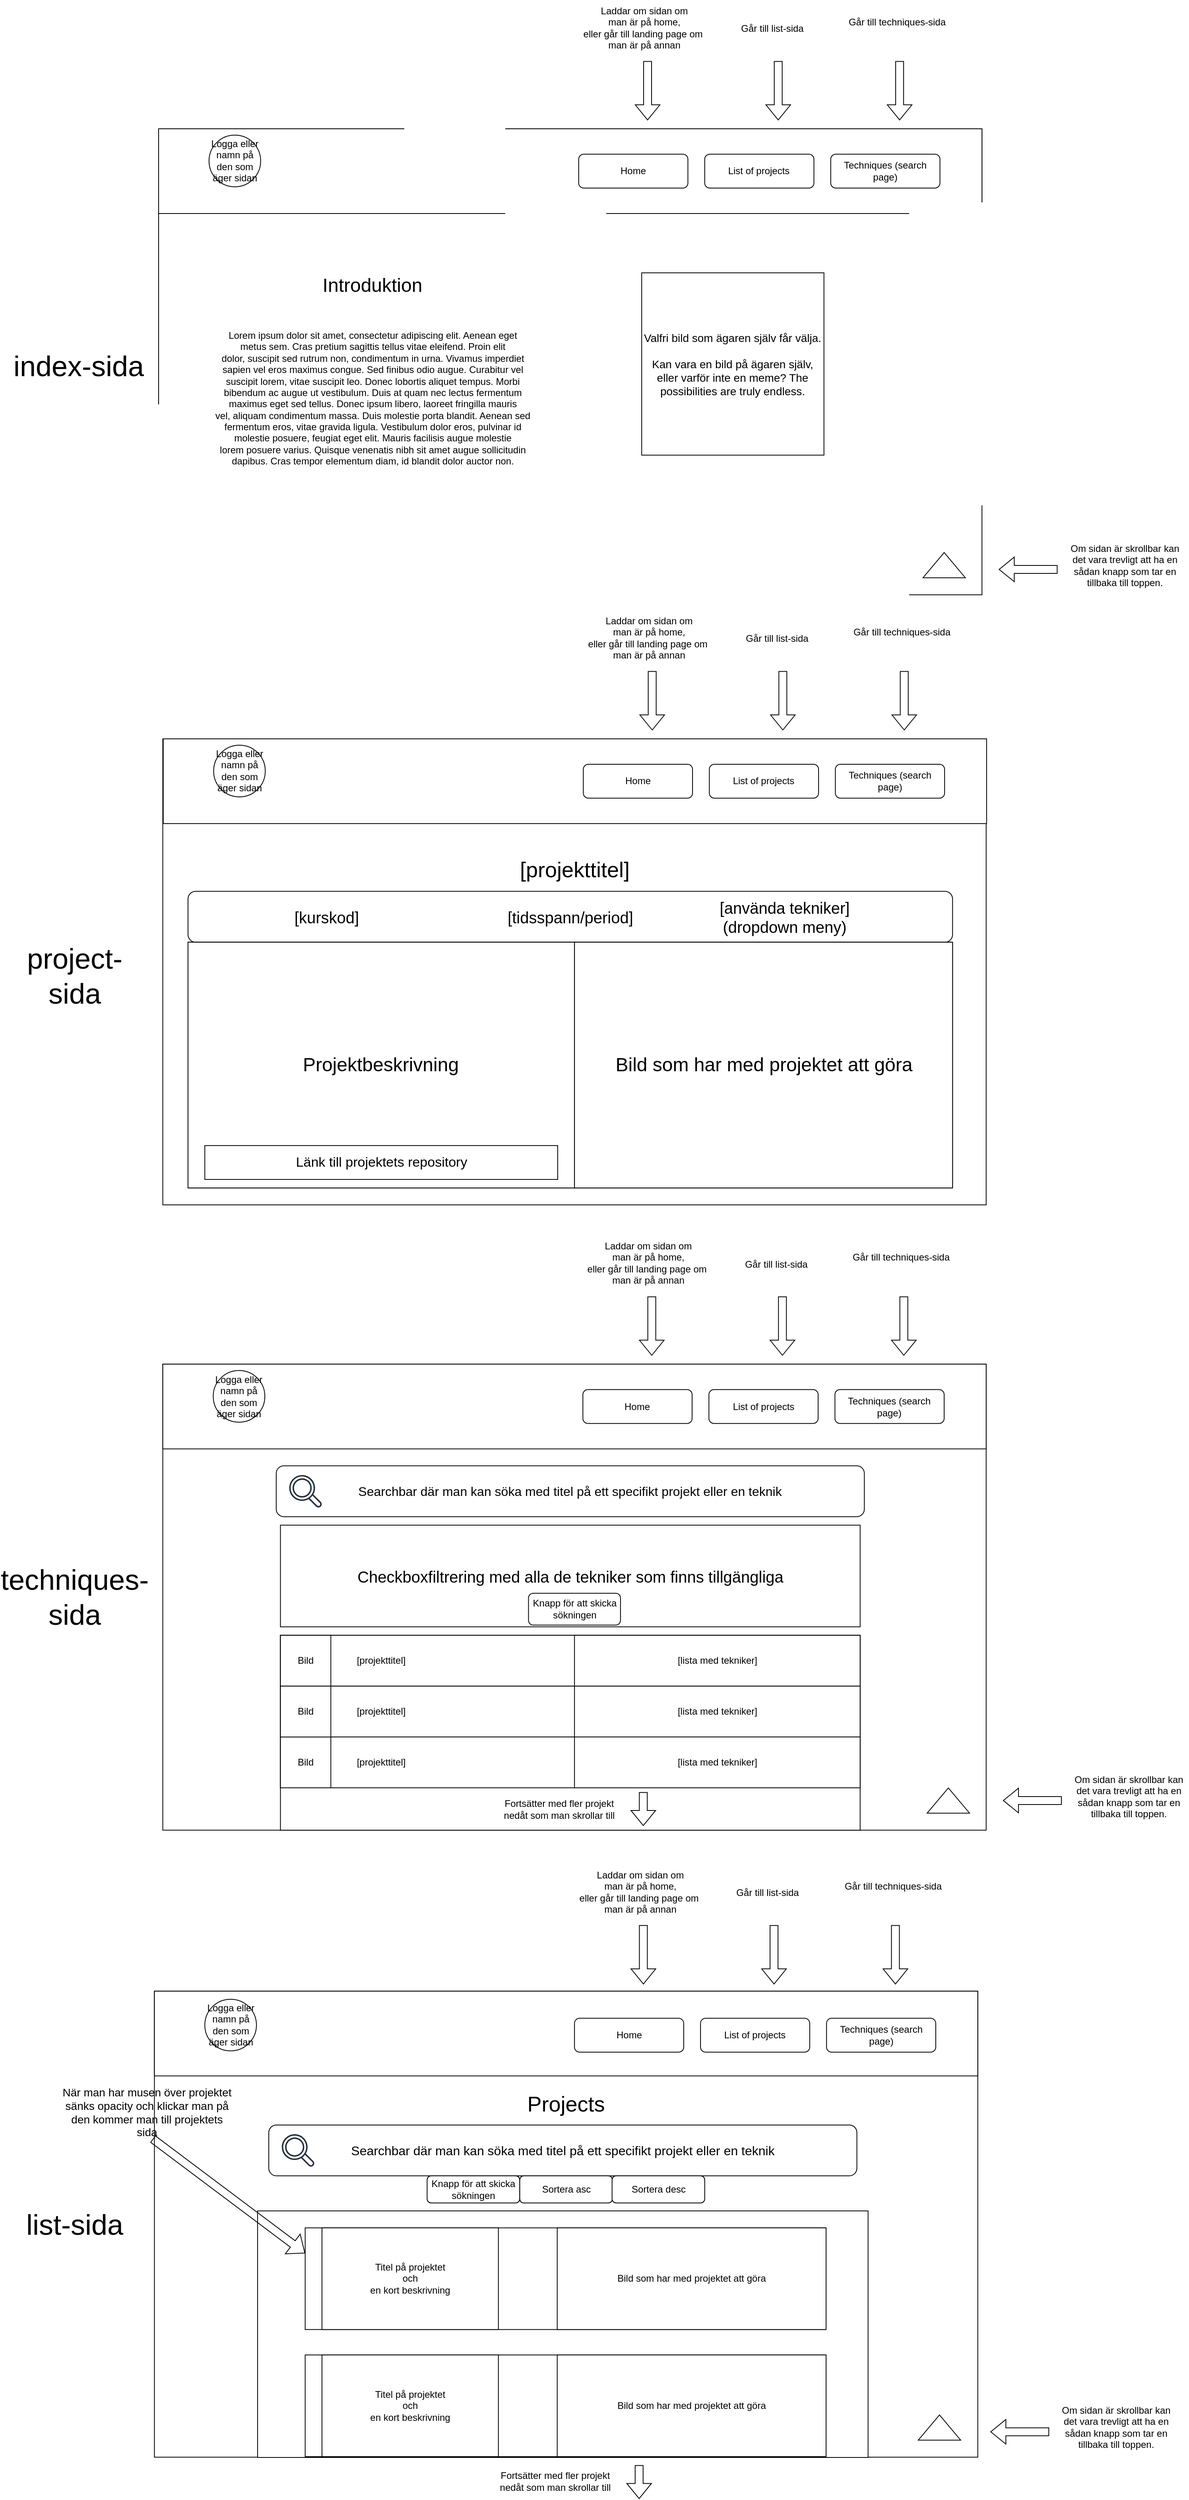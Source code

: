 <mxfile version="24.7.16">
  <diagram name="Page-1" id="DHIb__rGCyh5pIyczJd2">
    <mxGraphModel dx="2489" dy="3115" grid="1" gridSize="10" guides="1" tooltips="1" connect="1" arrows="1" fold="1" page="1" pageScale="1" pageWidth="850" pageHeight="1100" math="0" shadow="0">
      <root>
        <mxCell id="0" />
        <mxCell id="1" parent="0" />
        <mxCell id="EgoCZieQffJH5tm5p6gV-5" value="" style="rounded=0;whiteSpace=wrap;html=1;container=0;" parent="1" vertex="1">
          <mxGeometry x="15.496" y="-1318.059" width="1035.603" height="585.972" as="geometry" />
        </mxCell>
        <mxCell id="EgoCZieQffJH5tm5p6gV-6" value="" style="rounded=0;whiteSpace=wrap;html=1;container=0;" parent="1" vertex="1">
          <mxGeometry x="15.496" y="-1318.059" width="1035.603" height="106.54" as="geometry" />
        </mxCell>
        <mxCell id="EgoCZieQffJH5tm5p6gV-7" value="&lt;div&gt;Logga eller namn på den som äger sidan&lt;/div&gt;" style="ellipse;whiteSpace=wrap;html=1;aspect=fixed;container=0;" parent="1" vertex="1">
          <mxGeometry x="78.901" y="-1310.068" width="64.949" height="64.949" as="geometry" />
        </mxCell>
        <mxCell id="EgoCZieQffJH5tm5p6gV-8" value="Home" style="rounded=1;whiteSpace=wrap;html=1;container=0;" parent="1" vertex="1">
          <mxGeometry x="543.865" y="-1286.096" width="137.376" height="42.616" as="geometry" />
        </mxCell>
        <mxCell id="EgoCZieQffJH5tm5p6gV-9" value="List of projects" style="rounded=1;whiteSpace=wrap;html=1;container=0;" parent="1" vertex="1">
          <mxGeometry x="702.376" y="-1286.096" width="137.376" height="42.616" as="geometry" />
        </mxCell>
        <mxCell id="EgoCZieQffJH5tm5p6gV-10" value="&lt;div&gt;Techniques (search page)&lt;/div&gt;" style="rounded=1;whiteSpace=wrap;html=1;container=0;" parent="1" vertex="1">
          <mxGeometry x="860.887" y="-1286.096" width="137.376" height="42.616" as="geometry" />
        </mxCell>
        <mxCell id="EgoCZieQffJH5tm5p6gV-11" value="" style="shape=flexArrow;endArrow=classic;html=1;rounded=0;" parent="1" edge="1">
          <mxGeometry width="50" height="50" relative="1" as="geometry">
            <mxPoint x="630.518" y="-1403.291" as="sourcePoint" />
            <mxPoint x="630.518" y="-1328.713" as="targetPoint" />
          </mxGeometry>
        </mxCell>
        <mxCell id="EgoCZieQffJH5tm5p6gV-12" value="&lt;div&gt;Laddar om sidan om&lt;/div&gt;&lt;div&gt;man är på home,&lt;/div&gt;&lt;div&gt;eller går till landing page om&amp;nbsp;&lt;/div&gt;&lt;div&gt;man är på annan&lt;br&gt;&lt;/div&gt;" style="text;html=1;align=center;verticalAlign=middle;resizable=0;points=[];autosize=1;strokeColor=none;fillColor=none;container=0;" parent="1" vertex="1">
          <mxGeometry x="535.94" y="-1480" width="180" height="70" as="geometry" />
        </mxCell>
        <mxCell id="EgoCZieQffJH5tm5p6gV-13" value="" style="shape=flexArrow;endArrow=classic;html=1;rounded=0;" parent="1" edge="1">
          <mxGeometry width="50" height="50" relative="1" as="geometry">
            <mxPoint x="794.84" y="-1403.291" as="sourcePoint" />
            <mxPoint x="794.84" y="-1328.713" as="targetPoint" />
          </mxGeometry>
        </mxCell>
        <mxCell id="EgoCZieQffJH5tm5p6gV-14" value="" style="shape=flexArrow;endArrow=classic;html=1;rounded=0;" parent="1" edge="1">
          <mxGeometry width="50" height="50" relative="1" as="geometry">
            <mxPoint x="947.539" y="-1403.291" as="sourcePoint" />
            <mxPoint x="947.539" y="-1328.713" as="targetPoint" />
          </mxGeometry>
        </mxCell>
        <mxCell id="EgoCZieQffJH5tm5p6gV-15" value="Går till list-sida" style="text;html=1;align=center;verticalAlign=middle;resizable=0;points=[];autosize=1;strokeColor=none;fillColor=none;container=0;" parent="1" vertex="1">
          <mxGeometry x="736.72" y="-1458.692" width="100" height="30" as="geometry" />
        </mxCell>
        <mxCell id="EgoCZieQffJH5tm5p6gV-16" value="&lt;div&gt;Går till techniques-sida&lt;/div&gt;" style="text;html=1;align=center;verticalAlign=middle;resizable=0;points=[];autosize=1;strokeColor=none;fillColor=none;container=0;" parent="1" vertex="1">
          <mxGeometry x="868.812" y="-1467.215" width="150" height="30" as="geometry" />
        </mxCell>
        <mxCell id="EgoCZieQffJH5tm5p6gV-17" value="&lt;font style=&quot;font-size: 24px;&quot;&gt;Introduktion&lt;/font&gt;" style="text;html=1;align=center;verticalAlign=middle;whiteSpace=wrap;rounded=0;container=0;" parent="1" vertex="1">
          <mxGeometry x="253.262" y="-1136.94" width="63.404" height="31.962" as="geometry" />
        </mxCell>
        <mxCell id="EgoCZieQffJH5tm5p6gV-18" value="Lorem ipsum dolor sit amet, consectetur adipiscing elit. Aenean eget &lt;br/&gt;metus sem. Cras pretium sagittis tellus vitae eleifend. Proin elit &lt;br/&gt;dolor, suscipit sed rutrum non, condimentum in urna. Vivamus imperdiet &lt;br/&gt;sapien vel eros maximus congue. Sed finibus odio augue. Curabitur vel &lt;br/&gt;suscipit lorem, vitae suscipit leo. Donec lobortis aliquet tempus. Morbi&lt;br/&gt; bibendum ac augue ut vestibulum. Duis at quam nec lectus fermentum &lt;br/&gt;maximus eget sed tellus. Donec ipsum libero, laoreet fringilla mauris &lt;br/&gt;vel, aliquam condimentum massa. Duis molestie porta blandit. Aenean sed &lt;br/&gt;fermentum eros, vitae gravida ligula. Vestibulum dolor eros, pulvinar id&lt;br/&gt; molestie posuere, feugiat eget elit. Mauris facilisis augue molestie &lt;br/&gt;lorem posuere varius. Quisque venenatis nibh sit amet augue sollicitudin&lt;br/&gt; dapibus. Cras tempor elementum diam, id blandit dolor auctor non.&lt;div&gt;&lt;br/&gt;&lt;/div&gt;" style="text;html=1;align=center;verticalAlign=middle;whiteSpace=wrap;rounded=0;container=0;" parent="1" vertex="1">
          <mxGeometry x="78.901" y="-1083.67" width="412.128" height="223.735" as="geometry" />
        </mxCell>
        <mxCell id="EgoCZieQffJH5tm5p6gV-19" value="&lt;div style=&quot;font-size: 14px;&quot;&gt;&lt;font style=&quot;font-size: 14px;&quot;&gt;Valfri bild som ägaren själv får välja.&lt;/font&gt;&lt;/div&gt;&lt;div style=&quot;font-size: 14px;&quot;&gt;&lt;font style=&quot;font-size: 14px;&quot;&gt;&lt;br&gt;&lt;/font&gt;&lt;/div&gt;&lt;div style=&quot;font-size: 14px;&quot;&gt;&lt;font style=&quot;font-size: 14px;&quot;&gt;Kan vara en bild på ägaren själv, eller varför inte en meme? The possibilities are truly endless.&lt;/font&gt;&lt;br&gt;&lt;/div&gt;" style="whiteSpace=wrap;html=1;aspect=fixed;container=0;" parent="1" vertex="1">
          <mxGeometry x="623.121" y="-1136.94" width="229.231" height="229.231" as="geometry" />
        </mxCell>
        <mxCell id="EgoCZieQffJH5tm5p6gV-20" value="" style="triangle;whiteSpace=wrap;html=1;rotation=-90;container=0;" parent="1" vertex="1">
          <mxGeometry x="987.695" y="-796.01" width="31.702" height="53.27" as="geometry" />
        </mxCell>
        <mxCell id="EgoCZieQffJH5tm5p6gV-21" value="" style="shape=flexArrow;endArrow=classic;html=1;rounded=0;" parent="1" edge="1">
          <mxGeometry width="50" height="50" relative="1" as="geometry">
            <mxPoint x="1146.206" y="-764.048" as="sourcePoint" />
            <mxPoint x="1072.234" y="-764.048" as="targetPoint" />
          </mxGeometry>
        </mxCell>
        <mxCell id="EgoCZieQffJH5tm5p6gV-22" value="Om sidan är skrollbar kan det vara trevligt att ha en sådan knapp som tar en tillbaka till toppen." style="text;html=1;align=center;verticalAlign=middle;whiteSpace=wrap;rounded=0;container=0;" parent="1" vertex="1">
          <mxGeometry x="1156.773" y="-811.991" width="147.943" height="85.232" as="geometry" />
        </mxCell>
        <mxCell id="EgoCZieQffJH5tm5p6gV-23" value="&lt;font style=&quot;font-size: 36px;&quot;&gt;index-sida&lt;/font&gt;" style="text;html=1;align=center;verticalAlign=middle;whiteSpace=wrap;rounded=0;container=0;" parent="1" vertex="1">
          <mxGeometry x="-174.716" y="-1115.632" width="179.645" height="191.773" as="geometry" />
        </mxCell>
        <mxCell id="cA6nBeI0fnDgjveefP_F-7" value="" style="rounded=0;whiteSpace=wrap;html=1;container=0;" parent="1" vertex="1">
          <mxGeometry x="10.213" y="1023.701" width="1035.603" height="585.972" as="geometry" />
        </mxCell>
        <mxCell id="cA6nBeI0fnDgjveefP_F-17" value="" style="triangle;whiteSpace=wrap;html=1;rotation=-90;container=0;" parent="1" vertex="1">
          <mxGeometry x="981.821" y="1545.749" width="31.702" height="53.27" as="geometry" />
        </mxCell>
        <mxCell id="SrhYbJV4LX6s9B67UxRS-6" value="&lt;font style=&quot;font-size: 36px;&quot;&gt;list-sida&lt;/font&gt;" style="text;html=1;align=center;verticalAlign=middle;whiteSpace=wrap;rounded=0;container=0;" parent="1" vertex="1">
          <mxGeometry x="-180" y="1220.8" width="179.645" height="191.773" as="geometry" />
        </mxCell>
        <mxCell id="SrhYbJV4LX6s9B67UxRS-7" value="" style="rounded=0;whiteSpace=wrap;html=1;container=0;" parent="1" vertex="1">
          <mxGeometry x="140" y="1300" width="767.85" height="310" as="geometry" />
        </mxCell>
        <mxCell id="SrhYbJV4LX6s9B67UxRS-8" value="&lt;font style=&quot;font-size: 27px;&quot;&gt;Projects&lt;/font&gt;" style="text;html=1;align=center;verticalAlign=middle;whiteSpace=wrap;rounded=0;container=0;" parent="1" vertex="1">
          <mxGeometry x="454.043" y="1149.997" width="147.943" height="31.962" as="geometry" />
        </mxCell>
        <mxCell id="SrhYbJV4LX6s9B67UxRS-9" value="" style="rounded=0;whiteSpace=wrap;html=1;container=0;" parent="1" vertex="1">
          <mxGeometry x="199.836" y="1321.304" width="655.177" height="127.849" as="geometry" />
        </mxCell>
        <mxCell id="SrhYbJV4LX6s9B67UxRS-11" value="&lt;div&gt;Titel på projektet&lt;/div&gt;&lt;div&gt;och&lt;/div&gt;&lt;div&gt;en kort beskrivning&lt;br&gt;&lt;/div&gt;" style="rounded=0;whiteSpace=wrap;html=1;container=0;" parent="1" vertex="1">
          <mxGeometry x="220.97" y="1321.304" width="221.915" height="127.849" as="geometry" />
        </mxCell>
        <mxCell id="SrhYbJV4LX6s9B67UxRS-12" value="Bild som har med projektet att göra" style="rounded=0;whiteSpace=wrap;html=1;container=0;" parent="1" vertex="1">
          <mxGeometry x="516.857" y="1321.304" width="338.156" height="127.849" as="geometry" />
        </mxCell>
        <mxCell id="SrhYbJV4LX6s9B67UxRS-13" value="" style="rounded=0;whiteSpace=wrap;html=1;container=0;" parent="1" vertex="1">
          <mxGeometry x="199.836" y="1481.114" width="655.177" height="127.849" as="geometry" />
        </mxCell>
        <mxCell id="SrhYbJV4LX6s9B67UxRS-14" value="&lt;div&gt;Titel på projektet&lt;/div&gt;&lt;div&gt;och&lt;/div&gt;&lt;div&gt;en kort beskrivning&lt;br&gt;&lt;/div&gt;" style="rounded=0;whiteSpace=wrap;html=1;container=0;" parent="1" vertex="1">
          <mxGeometry x="220.97" y="1481.114" width="221.915" height="127.849" as="geometry" />
        </mxCell>
        <mxCell id="SrhYbJV4LX6s9B67UxRS-15" value="Bild som har med projektet att göra" style="rounded=0;whiteSpace=wrap;html=1;container=0;" parent="1" vertex="1">
          <mxGeometry x="516.857" y="1481.114" width="338.156" height="127.849" as="geometry" />
        </mxCell>
        <mxCell id="SrhYbJV4LX6s9B67UxRS-16" value="Fortsätter med fler projekt nedåt som man skrollar till" style="text;html=1;align=center;verticalAlign=middle;whiteSpace=wrap;rounded=0;container=0;" parent="1" vertex="1">
          <mxGeometry x="434.96" y="1624.95" width="158.51" height="30.38" as="geometry" />
        </mxCell>
        <mxCell id="SrhYbJV4LX6s9B67UxRS-17" value="" style="shape=flexArrow;endArrow=classic;html=1;rounded=0;exitX=-0.002;exitY=0.317;exitDx=0;exitDy=0;exitPerimeter=0;entryX=0;entryY=0.25;entryDx=0;entryDy=0;" parent="1" target="SrhYbJV4LX6s9B67UxRS-9" edge="1" source="cA6nBeI0fnDgjveefP_F-7">
          <mxGeometry width="50" height="50" relative="1" as="geometry">
            <mxPoint x="311.383" y="1188.21" as="sourcePoint" />
            <mxPoint x="237.411" y="1188.21" as="targetPoint" />
          </mxGeometry>
        </mxCell>
        <mxCell id="SrhYbJV4LX6s9B67UxRS-19" value="&lt;font style=&quot;font-size: 14px;&quot;&gt;När man har musen över projektet sänks opacity och klickar man på den kommer man till projektets sida&lt;/font&gt;" style="text;html=1;align=center;verticalAlign=middle;whiteSpace=wrap;rounded=0;container=0;" parent="1" vertex="1">
          <mxGeometry x="-109.999" y="1159.999" width="221.915" height="31.962" as="geometry" />
        </mxCell>
        <mxCell id="SrhYbJV4LX6s9B67UxRS-20" value="" style="shape=flexArrow;endArrow=classic;html=1;rounded=0;" parent="1" edge="1">
          <mxGeometry width="50" height="50" relative="1" as="geometry">
            <mxPoint x="619.888" y="1619.62" as="sourcePoint" />
            <mxPoint x="619.888" y="1662.236" as="targetPoint" />
          </mxGeometry>
        </mxCell>
        <mxCell id="SrhYbJV4LX6s9B67UxRS-57" value="" style="shape=flexArrow;endArrow=classic;html=1;rounded=0;" parent="1" edge="1">
          <mxGeometry width="50" height="50" relative="1" as="geometry">
            <mxPoint x="1135.638" y="1577.711" as="sourcePoint" />
            <mxPoint x="1061.667" y="1577.711" as="targetPoint" />
          </mxGeometry>
        </mxCell>
        <mxCell id="SrhYbJV4LX6s9B67UxRS-58" value="Om sidan är skrollbar kan det vara trevligt att ha en sådan knapp som tar en tillbaka till toppen." style="text;html=1;align=center;verticalAlign=middle;whiteSpace=wrap;rounded=0;container=0;" parent="1" vertex="1">
          <mxGeometry x="1146.206" y="1529.768" width="147.943" height="85.232" as="geometry" />
        </mxCell>
        <mxCell id="SrhYbJV4LX6s9B67UxRS-85" value="" style="rounded=0;whiteSpace=wrap;html=1;container=0;" parent="1" vertex="1">
          <mxGeometry x="10.213" y="1023.701" width="1035.603" height="106.54" as="geometry" />
        </mxCell>
        <mxCell id="SrhYbJV4LX6s9B67UxRS-86" value="&lt;div&gt;Logga eller namn på den som äger sidan&lt;/div&gt;" style="ellipse;whiteSpace=wrap;html=1;aspect=fixed;container=0;" parent="1" vertex="1">
          <mxGeometry x="73.617" y="1033.822" width="64.949" height="64.949" as="geometry" />
        </mxCell>
        <mxCell id="SrhYbJV4LX6s9B67UxRS-87" value="Home" style="rounded=1;whiteSpace=wrap;html=1;container=0;" parent="1" vertex="1">
          <mxGeometry x="538.582" y="1057.793" width="137.376" height="42.616" as="geometry" />
        </mxCell>
        <mxCell id="SrhYbJV4LX6s9B67UxRS-88" value="List of projects" style="rounded=1;whiteSpace=wrap;html=1;container=0;" parent="1" vertex="1">
          <mxGeometry x="697.092" y="1057.793" width="137.376" height="42.616" as="geometry" />
        </mxCell>
        <mxCell id="SrhYbJV4LX6s9B67UxRS-89" value="&lt;div&gt;Techniques (search page)&lt;/div&gt;" style="rounded=1;whiteSpace=wrap;html=1;container=0;" parent="1" vertex="1">
          <mxGeometry x="855.603" y="1057.793" width="137.376" height="42.616" as="geometry" />
        </mxCell>
        <mxCell id="SrhYbJV4LX6s9B67UxRS-90" value="" style="shape=flexArrow;endArrow=classic;html=1;rounded=0;" parent="1" edge="1">
          <mxGeometry width="50" height="50" relative="1" as="geometry">
            <mxPoint x="625.234" y="940.599" as="sourcePoint" />
            <mxPoint x="625.234" y="1015.177" as="targetPoint" />
          </mxGeometry>
        </mxCell>
        <mxCell id="SrhYbJV4LX6s9B67UxRS-91" value="&lt;div&gt;Laddar om sidan om&lt;/div&gt;&lt;div&gt;man är på home,&lt;/div&gt;&lt;div&gt;eller går till landing page om&amp;nbsp;&lt;/div&gt;&lt;div&gt;man är på annan&lt;br&gt;&lt;/div&gt;" style="text;html=1;align=center;verticalAlign=middle;resizable=0;points=[];autosize=1;strokeColor=none;fillColor=none;container=0;" parent="1" vertex="1">
          <mxGeometry x="530.656" y="863.89" width="180" height="70" as="geometry" />
        </mxCell>
        <mxCell id="SrhYbJV4LX6s9B67UxRS-92" value="" style="shape=flexArrow;endArrow=classic;html=1;rounded=0;" parent="1" edge="1">
          <mxGeometry width="50" height="50" relative="1" as="geometry">
            <mxPoint x="789.557" y="940.599" as="sourcePoint" />
            <mxPoint x="789.557" y="1015.177" as="targetPoint" />
          </mxGeometry>
        </mxCell>
        <mxCell id="SrhYbJV4LX6s9B67UxRS-93" value="" style="shape=flexArrow;endArrow=classic;html=1;rounded=0;" parent="1" edge="1">
          <mxGeometry width="50" height="50" relative="1" as="geometry">
            <mxPoint x="942.255" y="940.599" as="sourcePoint" />
            <mxPoint x="942.255" y="1015.177" as="targetPoint" />
          </mxGeometry>
        </mxCell>
        <mxCell id="SrhYbJV4LX6s9B67UxRS-94" value="Går till list-sida" style="text;html=1;align=center;verticalAlign=middle;resizable=0;points=[];autosize=1;strokeColor=none;fillColor=none;container=0;" parent="1" vertex="1">
          <mxGeometry x="731.436" y="885.198" width="100" height="30" as="geometry" />
        </mxCell>
        <mxCell id="SrhYbJV4LX6s9B67UxRS-95" value="&lt;div&gt;Går till techniques-sida&lt;/div&gt;" style="text;html=1;align=center;verticalAlign=middle;resizable=0;points=[];autosize=1;strokeColor=none;fillColor=none;container=0;" parent="1" vertex="1">
          <mxGeometry x="863.528" y="876.675" width="150" height="30" as="geometry" />
        </mxCell>
        <mxCell id="cA6nBeI0fnDgjveefP_F-42" value="" style="rounded=0;whiteSpace=wrap;html=1;container=0;" parent="1" vertex="1">
          <mxGeometry x="20.78" y="235.301" width="1035.603" height="585.972" as="geometry" />
        </mxCell>
        <mxCell id="cA6nBeI0fnDgjveefP_F-49" value="" style="triangle;whiteSpace=wrap;html=1;rotation=-90;container=0;" parent="1" vertex="1">
          <mxGeometry x="992.979" y="757.349" width="31.702" height="53.27" as="geometry" />
        </mxCell>
        <mxCell id="SrhYbJV4LX6s9B67UxRS-4" value="&lt;font style=&quot;font-size: 36px;&quot;&gt;techniques-sida&lt;/font&gt;" style="text;html=1;align=center;verticalAlign=middle;whiteSpace=wrap;rounded=0;container=0;" parent="1" vertex="1">
          <mxGeometry x="-180" y="432.401" width="179.645" height="191.773" as="geometry" />
        </mxCell>
        <mxCell id="SrhYbJV4LX6s9B67UxRS-33" value="&lt;font style=&quot;font-size: 16px;&quot;&gt;Searchbar där man kan söka med titel på ett specifikt projekt eller en teknik&lt;/font&gt;" style="rounded=1;whiteSpace=wrap;html=1;container=0;" parent="1" vertex="1">
          <mxGeometry x="163.44" y="363.15" width="739.716" height="63.924" as="geometry" />
        </mxCell>
        <mxCell id="SrhYbJV4LX6s9B67UxRS-34" value="" style="sketch=0;outlineConnect=0;fontColor=#232F3E;gradientColor=none;fillColor=#232F3D;strokeColor=none;dashed=0;verticalLabelPosition=bottom;verticalAlign=top;align=center;html=1;fontSize=12;fontStyle=0;aspect=fixed;pointerEvents=1;shape=mxgraph.aws4.magnifying_glass_2;container=0;" parent="1" vertex="1">
          <mxGeometry x="179.794" y="374.486" width="41.262" height="41.262" as="geometry" />
        </mxCell>
        <mxCell id="SrhYbJV4LX6s9B67UxRS-36" value="&lt;font style=&quot;font-size: 20px;&quot;&gt;Checkboxfiltrering med alla de tekniker som finns tillgängliga &lt;/font&gt;" style="rounded=0;whiteSpace=wrap;html=1;container=0;" parent="1" vertex="1">
          <mxGeometry x="168.723" y="437.728" width="729.149" height="127.849" as="geometry" />
        </mxCell>
        <mxCell id="SrhYbJV4LX6s9B67UxRS-37" value="" style="rounded=0;whiteSpace=wrap;html=1;container=0;" parent="1" vertex="1">
          <mxGeometry x="168.723" y="576.231" width="729.149" height="245.043" as="geometry" />
        </mxCell>
        <mxCell id="SrhYbJV4LX6s9B67UxRS-38" value="Fortsätter med fler projekt nedåt som man skrollar till" style="text;html=1;align=center;verticalAlign=middle;whiteSpace=wrap;rounded=0;container=0;" parent="1" vertex="1">
          <mxGeometry x="440.21" y="778.657" width="158.511" height="31.962" as="geometry" />
        </mxCell>
        <mxCell id="SrhYbJV4LX6s9B67UxRS-39" value="" style="shape=flexArrow;endArrow=classic;html=1;rounded=0;" parent="1" edge="1">
          <mxGeometry width="50" height="50" relative="1" as="geometry">
            <mxPoint x="625.139" y="773.33" as="sourcePoint" />
            <mxPoint x="625.139" y="815.947" as="targetPoint" />
          </mxGeometry>
        </mxCell>
        <mxCell id="SrhYbJV4LX6s9B67UxRS-40" value="" style="rounded=0;whiteSpace=wrap;html=1;container=0;" parent="1" vertex="1">
          <mxGeometry x="168.723" y="576.231" width="729.149" height="63.924" as="geometry" />
        </mxCell>
        <mxCell id="SrhYbJV4LX6s9B67UxRS-41" value="" style="rounded=0;whiteSpace=wrap;html=1;container=0;" parent="1" vertex="1">
          <mxGeometry x="168.723" y="640.155" width="729.149" height="63.924" as="geometry" />
        </mxCell>
        <mxCell id="SrhYbJV4LX6s9B67UxRS-42" value="" style="rounded=0;whiteSpace=wrap;html=1;container=0;" parent="1" vertex="1">
          <mxGeometry x="168.723" y="704.079" width="729.149" height="63.924" as="geometry" />
        </mxCell>
        <mxCell id="SrhYbJV4LX6s9B67UxRS-44" value="Bild" style="rounded=0;whiteSpace=wrap;html=1;container=0;" parent="1" vertex="1">
          <mxGeometry x="168.723" y="576.231" width="63.404" height="63.924" as="geometry" />
        </mxCell>
        <mxCell id="SrhYbJV4LX6s9B67UxRS-45" value="Bild" style="rounded=0;whiteSpace=wrap;html=1;container=0;" parent="1" vertex="1">
          <mxGeometry x="168.723" y="704.079" width="63.404" height="63.924" as="geometry" />
        </mxCell>
        <mxCell id="SrhYbJV4LX6s9B67UxRS-46" value="Bild" style="rounded=0;whiteSpace=wrap;html=1;container=0;" parent="1" vertex="1">
          <mxGeometry x="168.723" y="640.155" width="63.404" height="63.924" as="geometry" />
        </mxCell>
        <mxCell id="SrhYbJV4LX6s9B67UxRS-47" value="[projekttitel]" style="text;html=1;align=center;verticalAlign=middle;whiteSpace=wrap;rounded=0;container=0;" parent="1" vertex="1">
          <mxGeometry x="263.83" y="592.212" width="63.404" height="31.962" as="geometry" />
        </mxCell>
        <mxCell id="SrhYbJV4LX6s9B67UxRS-48" value="[projekttitel]" style="text;html=1;align=center;verticalAlign=middle;whiteSpace=wrap;rounded=0;container=0;" parent="1" vertex="1">
          <mxGeometry x="263.83" y="656.136" width="63.404" height="31.962" as="geometry" />
        </mxCell>
        <mxCell id="SrhYbJV4LX6s9B67UxRS-49" value="[projekttitel]" style="text;html=1;align=center;verticalAlign=middle;whiteSpace=wrap;rounded=0;container=0;" parent="1" vertex="1">
          <mxGeometry x="263.83" y="720.06" width="63.404" height="31.962" as="geometry" />
        </mxCell>
        <mxCell id="SrhYbJV4LX6s9B67UxRS-50" value="[lista med tekniker]" style="rounded=0;whiteSpace=wrap;html=1;container=0;" parent="1" vertex="1">
          <mxGeometry x="538.582" y="576.231" width="359.291" height="63.924" as="geometry" />
        </mxCell>
        <mxCell id="SrhYbJV4LX6s9B67UxRS-51" value="[lista med tekniker]" style="rounded=0;whiteSpace=wrap;html=1;container=0;" parent="1" vertex="1">
          <mxGeometry x="538.582" y="640.155" width="359.291" height="63.924" as="geometry" />
        </mxCell>
        <mxCell id="SrhYbJV4LX6s9B67UxRS-52" value="[lista med tekniker]" style="rounded=0;whiteSpace=wrap;html=1;container=0;" parent="1" vertex="1">
          <mxGeometry x="538.582" y="704.079" width="359.291" height="63.924" as="geometry" />
        </mxCell>
        <mxCell id="SrhYbJV4LX6s9B67UxRS-59" value="" style="shape=flexArrow;endArrow=classic;html=1;rounded=0;" parent="1" edge="1">
          <mxGeometry width="50" height="50" relative="1" as="geometry">
            <mxPoint x="1151.489" y="783.985" as="sourcePoint" />
            <mxPoint x="1077.518" y="783.985" as="targetPoint" />
          </mxGeometry>
        </mxCell>
        <mxCell id="SrhYbJV4LX6s9B67UxRS-60" value="Om sidan är skrollbar kan det vara trevligt att ha en sådan knapp som tar en tillbaka till toppen." style="text;html=1;align=center;verticalAlign=middle;whiteSpace=wrap;rounded=0;container=0;" parent="1" vertex="1">
          <mxGeometry x="1162.057" y="736.041" width="147.943" height="85.232" as="geometry" />
        </mxCell>
        <mxCell id="SrhYbJV4LX6s9B67UxRS-118" value="" style="rounded=0;whiteSpace=wrap;html=1;container=0;" parent="1" vertex="1">
          <mxGeometry x="20.78" y="235.301" width="1035.603" height="106.54" as="geometry" />
        </mxCell>
        <mxCell id="SrhYbJV4LX6s9B67UxRS-119" value="&lt;div&gt;Logga eller namn på den som äger sidan&lt;/div&gt;" style="ellipse;whiteSpace=wrap;html=1;aspect=fixed;container=0;" parent="1" vertex="1">
          <mxGeometry x="84.184" y="243.292" width="64.949" height="64.949" as="geometry" />
        </mxCell>
        <mxCell id="SrhYbJV4LX6s9B67UxRS-120" value="Home" style="rounded=1;whiteSpace=wrap;html=1;container=0;" parent="1" vertex="1">
          <mxGeometry x="549.149" y="267.263" width="137.376" height="42.616" as="geometry" />
        </mxCell>
        <mxCell id="SrhYbJV4LX6s9B67UxRS-121" value="List of projects" style="rounded=1;whiteSpace=wrap;html=1;container=0;" parent="1" vertex="1">
          <mxGeometry x="707.66" y="267.263" width="137.376" height="42.616" as="geometry" />
        </mxCell>
        <mxCell id="SrhYbJV4LX6s9B67UxRS-122" value="&lt;div&gt;Techniques (search page)&lt;/div&gt;" style="rounded=1;whiteSpace=wrap;html=1;container=0;" parent="1" vertex="1">
          <mxGeometry x="866.17" y="267.263" width="137.376" height="42.616" as="geometry" />
        </mxCell>
        <mxCell id="SrhYbJV4LX6s9B67UxRS-123" value="" style="shape=flexArrow;endArrow=classic;html=1;rounded=0;" parent="1" edge="1">
          <mxGeometry width="50" height="50" relative="1" as="geometry">
            <mxPoint x="635.801" y="150.069" as="sourcePoint" />
            <mxPoint x="635.801" y="224.647" as="targetPoint" />
          </mxGeometry>
        </mxCell>
        <mxCell id="SrhYbJV4LX6s9B67UxRS-124" value="&lt;div&gt;Laddar om sidan om&lt;/div&gt;&lt;div&gt;man är på home,&lt;/div&gt;&lt;div&gt;eller går till landing page om&amp;nbsp;&lt;/div&gt;&lt;div&gt;man är på annan&lt;br&gt;&lt;/div&gt;" style="text;html=1;align=center;verticalAlign=middle;resizable=0;points=[];autosize=1;strokeColor=none;fillColor=none;container=0;" parent="1" vertex="1">
          <mxGeometry x="541.223" y="73.36" width="180" height="70" as="geometry" />
        </mxCell>
        <mxCell id="SrhYbJV4LX6s9B67UxRS-125" value="" style="shape=flexArrow;endArrow=classic;html=1;rounded=0;" parent="1" edge="1">
          <mxGeometry width="50" height="50" relative="1" as="geometry">
            <mxPoint x="800.124" y="150.069" as="sourcePoint" />
            <mxPoint x="800.124" y="224.647" as="targetPoint" />
          </mxGeometry>
        </mxCell>
        <mxCell id="SrhYbJV4LX6s9B67UxRS-126" value="" style="shape=flexArrow;endArrow=classic;html=1;rounded=0;" parent="1" edge="1">
          <mxGeometry width="50" height="50" relative="1" as="geometry">
            <mxPoint x="952.823" y="150.069" as="sourcePoint" />
            <mxPoint x="952.823" y="224.647" as="targetPoint" />
          </mxGeometry>
        </mxCell>
        <mxCell id="SrhYbJV4LX6s9B67UxRS-127" value="Går till list-sida" style="text;html=1;align=center;verticalAlign=middle;resizable=0;points=[];autosize=1;strokeColor=none;fillColor=none;container=0;" parent="1" vertex="1">
          <mxGeometry x="742.004" y="94.668" width="100" height="30" as="geometry" />
        </mxCell>
        <mxCell id="SrhYbJV4LX6s9B67UxRS-128" value="&lt;div&gt;Går till techniques-sida&lt;/div&gt;" style="text;html=1;align=center;verticalAlign=middle;resizable=0;points=[];autosize=1;strokeColor=none;fillColor=none;container=0;" parent="1" vertex="1">
          <mxGeometry x="874.096" y="86.145" width="150" height="30" as="geometry" />
        </mxCell>
        <mxCell id="4urJl4-qyIqU0nzUi8fz-1" value="Knapp för att skicka sökningen" style="rounded=1;whiteSpace=wrap;html=1;container=0;" vertex="1" parent="1">
          <mxGeometry x="480.73" y="523.36" width="115.71" height="40" as="geometry" />
        </mxCell>
        <mxCell id="cA6nBeI0fnDgjveefP_F-34" value="" style="rounded=0;whiteSpace=wrap;html=1;container=0;" parent="1" vertex="1">
          <mxGeometry x="20.78" y="-550.967" width="1035.603" height="585.972" as="geometry" />
        </mxCell>
        <mxCell id="SrhYbJV4LX6s9B67UxRS-5" value="&lt;font style=&quot;font-size: 36px;&quot;&gt;project-sida&lt;/font&gt;" style="text;html=1;align=center;verticalAlign=middle;whiteSpace=wrap;rounded=0;container=0;" parent="1" vertex="1">
          <mxGeometry x="-180" y="-348.54" width="179.645" height="191.773" as="geometry" />
        </mxCell>
        <mxCell id="SrhYbJV4LX6s9B67UxRS-22" value="&lt;font style=&quot;font-size: 27px;&quot;&gt;[projekttitel]&lt;/font&gt;" style="text;html=1;align=center;verticalAlign=middle;whiteSpace=wrap;rounded=0;container=0;" parent="1" vertex="1">
          <mxGeometry x="464.61" y="-401.811" width="147.943" height="31.962" as="geometry" />
        </mxCell>
        <mxCell id="SrhYbJV4LX6s9B67UxRS-23" value="" style="rounded=1;whiteSpace=wrap;html=1;container=0;" parent="1" vertex="1">
          <mxGeometry x="52.482" y="-359.194" width="961.631" height="63.924" as="geometry" />
        </mxCell>
        <mxCell id="SrhYbJV4LX6s9B67UxRS-25" value="&lt;font style=&quot;font-size: 20px;&quot;&gt;[kurskod]&lt;/font&gt;" style="text;html=1;align=center;verticalAlign=middle;whiteSpace=wrap;rounded=0;container=0;" parent="1" vertex="1">
          <mxGeometry x="168.723" y="-343.213" width="116.241" height="31.962" as="geometry" />
        </mxCell>
        <mxCell id="SrhYbJV4LX6s9B67UxRS-26" value="&lt;font style=&quot;font-size: 20px;&quot;&gt;[tidsspann/period]&lt;/font&gt;" style="text;html=1;align=center;verticalAlign=middle;whiteSpace=wrap;rounded=0;container=0;" parent="1" vertex="1">
          <mxGeometry x="448.759" y="-343.213" width="169.078" height="31.962" as="geometry" />
        </mxCell>
        <mxCell id="SrhYbJV4LX6s9B67UxRS-27" value="&lt;div&gt;&lt;font style=&quot;font-size: 20px;&quot;&gt;[använda tekniker]&lt;/font&gt;&lt;/div&gt;&lt;div&gt;&lt;font style=&quot;font-size: 20px;&quot;&gt;(dropdown meny)&lt;br&gt;&lt;/font&gt;&lt;/div&gt;" style="text;html=1;align=center;verticalAlign=middle;whiteSpace=wrap;rounded=0;container=0;" parent="1" vertex="1">
          <mxGeometry x="707.66" y="-343.213" width="190.213" height="31.962" as="geometry" />
        </mxCell>
        <mxCell id="SrhYbJV4LX6s9B67UxRS-28" value="" style="rounded=0;whiteSpace=wrap;html=1;container=0;" parent="1" vertex="1">
          <mxGeometry x="52.482" y="-295.27" width="961.631" height="308.967" as="geometry" />
        </mxCell>
        <mxCell id="SrhYbJV4LX6s9B67UxRS-29" value="&lt;font style=&quot;font-size: 24px;&quot;&gt;Projektbeskrivning&lt;/font&gt;" style="rounded=0;whiteSpace=wrap;html=1;container=0;" parent="1" vertex="1">
          <mxGeometry x="52.482" y="-295.27" width="486.099" height="308.967" as="geometry" />
        </mxCell>
        <mxCell id="SrhYbJV4LX6s9B67UxRS-30" value="&lt;div&gt;&lt;font style=&quot;font-size: 24px;&quot;&gt;Bild som har med projektet att göra&lt;/font&gt;&lt;/div&gt;" style="rounded=0;whiteSpace=wrap;html=1;container=0;" parent="1" vertex="1">
          <mxGeometry x="538.582" y="-295.27" width="475.532" height="308.967" as="geometry" />
        </mxCell>
        <mxCell id="SrhYbJV4LX6s9B67UxRS-32" value="&lt;font style=&quot;font-size: 17px;&quot;&gt;Länk till projektets repository&lt;/font&gt;" style="rounded=0;whiteSpace=wrap;html=1;container=0;" parent="1" vertex="1">
          <mxGeometry x="73.617" y="-39.573" width="443.83" height="42.616" as="geometry" />
        </mxCell>
        <mxCell id="SrhYbJV4LX6s9B67UxRS-107" value="" style="rounded=0;whiteSpace=wrap;html=1;container=0;" parent="1" vertex="1">
          <mxGeometry x="21.309" y="-550.967" width="1035.603" height="106.54" as="geometry" />
        </mxCell>
        <mxCell id="SrhYbJV4LX6s9B67UxRS-108" value="&lt;div&gt;Logga eller namn på den som äger sidan&lt;/div&gt;" style="ellipse;whiteSpace=wrap;html=1;aspect=fixed;container=0;" parent="1" vertex="1">
          <mxGeometry x="84.713" y="-542.977" width="64.949" height="64.949" as="geometry" />
        </mxCell>
        <mxCell id="SrhYbJV4LX6s9B67UxRS-109" value="Home" style="rounded=1;whiteSpace=wrap;html=1;container=0;" parent="1" vertex="1">
          <mxGeometry x="549.677" y="-519.005" width="137.376" height="42.616" as="geometry" />
        </mxCell>
        <mxCell id="SrhYbJV4LX6s9B67UxRS-110" value="List of projects" style="rounded=1;whiteSpace=wrap;html=1;container=0;" parent="1" vertex="1">
          <mxGeometry x="708.188" y="-519.005" width="137.376" height="42.616" as="geometry" />
        </mxCell>
        <mxCell id="SrhYbJV4LX6s9B67UxRS-111" value="&lt;div&gt;Techniques (search page)&lt;/div&gt;" style="rounded=1;whiteSpace=wrap;html=1;container=0;" parent="1" vertex="1">
          <mxGeometry x="866.699" y="-519.005" width="137.376" height="42.616" as="geometry" />
        </mxCell>
        <mxCell id="SrhYbJV4LX6s9B67UxRS-112" value="" style="shape=flexArrow;endArrow=classic;html=1;rounded=0;" parent="1" edge="1">
          <mxGeometry width="50" height="50" relative="1" as="geometry">
            <mxPoint x="636.33" y="-636.2" as="sourcePoint" />
            <mxPoint x="636.33" y="-561.621" as="targetPoint" />
          </mxGeometry>
        </mxCell>
        <mxCell id="SrhYbJV4LX6s9B67UxRS-113" value="&lt;div&gt;Laddar om sidan om&lt;/div&gt;&lt;div&gt;man är på home,&lt;/div&gt;&lt;div&gt;eller går till landing page om&amp;nbsp;&lt;/div&gt;&lt;div&gt;man är på annan&lt;br&gt;&lt;/div&gt;" style="text;html=1;align=center;verticalAlign=middle;resizable=0;points=[];autosize=1;strokeColor=none;fillColor=none;container=0;" parent="1" vertex="1">
          <mxGeometry x="541.752" y="-712.909" width="180" height="70" as="geometry" />
        </mxCell>
        <mxCell id="SrhYbJV4LX6s9B67UxRS-114" value="" style="shape=flexArrow;endArrow=classic;html=1;rounded=0;" parent="1" edge="1">
          <mxGeometry width="50" height="50" relative="1" as="geometry">
            <mxPoint x="800.652" y="-636.2" as="sourcePoint" />
            <mxPoint x="800.652" y="-561.621" as="targetPoint" />
          </mxGeometry>
        </mxCell>
        <mxCell id="SrhYbJV4LX6s9B67UxRS-115" value="" style="shape=flexArrow;endArrow=classic;html=1;rounded=0;" parent="1" edge="1">
          <mxGeometry width="50" height="50" relative="1" as="geometry">
            <mxPoint x="953.351" y="-636.2" as="sourcePoint" />
            <mxPoint x="953.351" y="-561.621" as="targetPoint" />
          </mxGeometry>
        </mxCell>
        <mxCell id="SrhYbJV4LX6s9B67UxRS-116" value="Går till list-sida" style="text;html=1;align=center;verticalAlign=middle;resizable=0;points=[];autosize=1;strokeColor=none;fillColor=none;container=0;" parent="1" vertex="1">
          <mxGeometry x="742.532" y="-691.601" width="100" height="30" as="geometry" />
        </mxCell>
        <mxCell id="SrhYbJV4LX6s9B67UxRS-117" value="&lt;div&gt;Går till techniques-sida&lt;/div&gt;" style="text;html=1;align=center;verticalAlign=middle;resizable=0;points=[];autosize=1;strokeColor=none;fillColor=none;container=0;" parent="1" vertex="1">
          <mxGeometry x="874.624" y="-700.124" width="150" height="30" as="geometry" />
        </mxCell>
        <mxCell id="4urJl4-qyIqU0nzUi8fz-3" value="&lt;font style=&quot;font-size: 16px;&quot;&gt;Searchbar där man kan söka med titel på ett specifikt projekt eller en teknik&lt;/font&gt;" style="rounded=1;whiteSpace=wrap;html=1;container=0;" vertex="1" parent="1">
          <mxGeometry x="154.07" y="1191.96" width="739.716" height="63.924" as="geometry" />
        </mxCell>
        <mxCell id="4urJl4-qyIqU0nzUi8fz-4" value="" style="sketch=0;outlineConnect=0;fontColor=#232F3E;gradientColor=none;fillColor=#232F3D;strokeColor=none;dashed=0;verticalLabelPosition=bottom;verticalAlign=top;align=center;html=1;fontSize=12;fontStyle=0;aspect=fixed;pointerEvents=1;shape=mxgraph.aws4.magnifying_glass_2;container=0;" vertex="1" parent="1">
          <mxGeometry x="170.424" y="1203.296" width="41.262" height="41.262" as="geometry" />
        </mxCell>
        <mxCell id="4urJl4-qyIqU0nzUi8fz-5" value="Knapp för att skicka sökningen" style="rounded=1;whiteSpace=wrap;html=1;" vertex="1" parent="1">
          <mxGeometry x="353.22" y="1255.88" width="116.53" height="34.12" as="geometry" />
        </mxCell>
        <mxCell id="4urJl4-qyIqU0nzUi8fz-6" value="Sortera asc&lt;span style=&quot;color: rgba(0, 0, 0, 0); font-family: monospace; font-size: 0px; text-align: start; text-wrap: nowrap;&quot;&gt;%3CmxGraphModel%3E%3Croot%3E%3CmxCell%20id%3D%220%22%2F%3E%3CmxCell%20id%3D%221%22%20parent%3D%220%22%2F%3E%3CmxCell%20id%3D%222%22%20value%3D%22Knapp%20f%C3%B6r%20att%20skicka%20s%C3%B6kningen%22%20style%3D%22rounded%3D1%3BwhiteSpace%3Dwrap%3Bhtml%3D1%3B%22%20vertex%3D%221%22%20parent%3D%221%22%3E%3CmxGeometry%20x%3D%22414.13%22%20y%3D%221255.88%22%20width%3D%22116.53%22%20height%3D%2234.12%22%20as%3D%22geometry%22%2F%3E%3C%2FmxCell%3E%3C%2Froot%3E%3C%2FmxGraphModel%3E&lt;/span&gt;" style="rounded=1;whiteSpace=wrap;html=1;" vertex="1" parent="1">
          <mxGeometry x="469.75" y="1255.88" width="116.53" height="34.12" as="geometry" />
        </mxCell>
        <mxCell id="4urJl4-qyIqU0nzUi8fz-7" value="Sortera desc" style="rounded=1;whiteSpace=wrap;html=1;" vertex="1" parent="1">
          <mxGeometry x="585.85" y="1255.88" width="116.53" height="34.12" as="geometry" />
        </mxCell>
      </root>
    </mxGraphModel>
  </diagram>
</mxfile>
